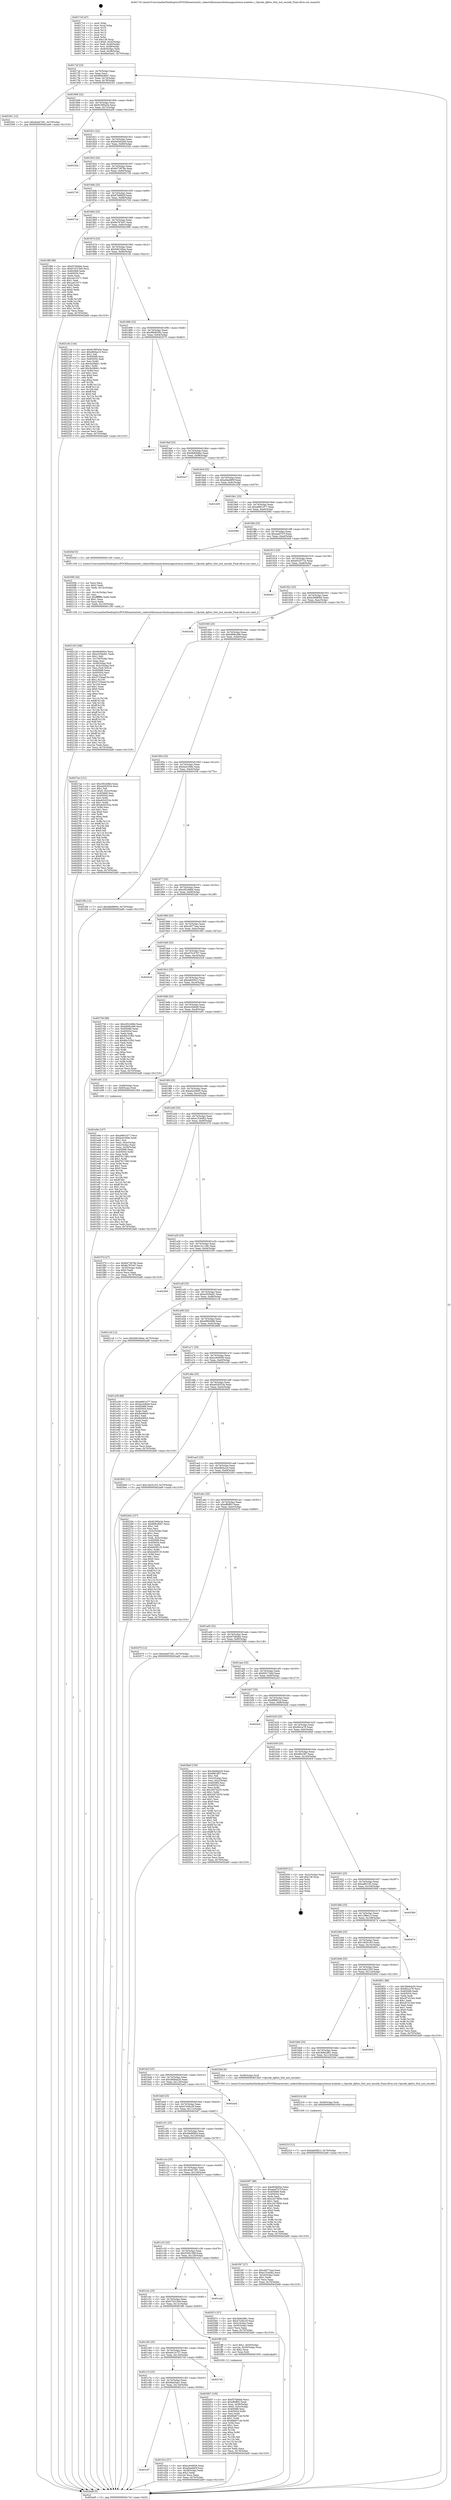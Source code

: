 digraph "0x4017c0" {
  label = "0x4017c0 (/mnt/c/Users/mathe/Desktop/tcc/POCII/binaries/extr_radare2librasmarchxtensagnuxtensa-modules.c_Opcode_dpfwo_Slot_inst_encode_Final-ollvm.out::main(0))"
  labelloc = "t"
  node[shape=record]

  Entry [label="",width=0.3,height=0.3,shape=circle,fillcolor=black,style=filled]
  "0x4017ef" [label="{
     0x4017ef [23]\l
     | [instrs]\l
     &nbsp;&nbsp;0x4017ef \<+3\>: mov -0x70(%rbp),%eax\l
     &nbsp;&nbsp;0x4017f2 \<+2\>: mov %eax,%ecx\l
     &nbsp;&nbsp;0x4017f4 \<+6\>: sub $0x809c80d7,%ecx\l
     &nbsp;&nbsp;0x4017fa \<+3\>: mov %eax,-0x74(%rbp)\l
     &nbsp;&nbsp;0x4017fd \<+3\>: mov %ecx,-0x78(%rbp)\l
     &nbsp;&nbsp;0x401800 \<+6\>: je 0000000000402301 \<main+0xb41\>\l
  }"]
  "0x402301" [label="{
     0x402301 [12]\l
     | [instrs]\l
     &nbsp;&nbsp;0x402301 \<+7\>: movl $0x4e4d7281,-0x70(%rbp)\l
     &nbsp;&nbsp;0x402308 \<+5\>: jmp 0000000000402ad9 \<main+0x1319\>\l
  }"]
  "0x401806" [label="{
     0x401806 [22]\l
     | [instrs]\l
     &nbsp;&nbsp;0x401806 \<+5\>: jmp 000000000040180b \<main+0x4b\>\l
     &nbsp;&nbsp;0x40180b \<+3\>: mov -0x74(%rbp),%eax\l
     &nbsp;&nbsp;0x40180e \<+5\>: sub $0x81995a3e,%eax\l
     &nbsp;&nbsp;0x401813 \<+3\>: mov %eax,-0x7c(%rbp)\l
     &nbsp;&nbsp;0x401816 \<+6\>: je 0000000000402a08 \<main+0x1248\>\l
  }"]
  Exit [label="",width=0.3,height=0.3,shape=circle,fillcolor=black,style=filled,peripheries=2]
  "0x402a08" [label="{
     0x402a08\l
  }", style=dashed]
  "0x40181c" [label="{
     0x40181c [22]\l
     | [instrs]\l
     &nbsp;&nbsp;0x40181c \<+5\>: jmp 0000000000401821 \<main+0x61\>\l
     &nbsp;&nbsp;0x401821 \<+3\>: mov -0x74(%rbp),%eax\l
     &nbsp;&nbsp;0x401824 \<+5\>: sub $0x845d43e9,%eax\l
     &nbsp;&nbsp;0x401829 \<+3\>: mov %eax,-0x80(%rbp)\l
     &nbsp;&nbsp;0x40182c \<+6\>: je 000000000040232b \<main+0xb6b\>\l
  }"]
  "0x40231f" [label="{
     0x40231f [12]\l
     | [instrs]\l
     &nbsp;&nbsp;0x40231f \<+7\>: movl $0xdab5fd12,-0x70(%rbp)\l
     &nbsp;&nbsp;0x402326 \<+5\>: jmp 0000000000402ad9 \<main+0x1319\>\l
  }"]
  "0x40232b" [label="{
     0x40232b\l
  }", style=dashed]
  "0x401832" [label="{
     0x401832 [25]\l
     | [instrs]\l
     &nbsp;&nbsp;0x401832 \<+5\>: jmp 0000000000401837 \<main+0x77\>\l
     &nbsp;&nbsp;0x401837 \<+3\>: mov -0x74(%rbp),%eax\l
     &nbsp;&nbsp;0x40183a \<+5\>: sub $0x8473878e,%eax\l
     &nbsp;&nbsp;0x40183f \<+6\>: mov %eax,-0x84(%rbp)\l
     &nbsp;&nbsp;0x401845 \<+6\>: je 0000000000402739 \<main+0xf79\>\l
  }"]
  "0x402316" [label="{
     0x402316 [9]\l
     | [instrs]\l
     &nbsp;&nbsp;0x402316 \<+4\>: mov -0x58(%rbp),%rdi\l
     &nbsp;&nbsp;0x40231a \<+5\>: call 0000000000401030 \<free@plt\>\l
     | [calls]\l
     &nbsp;&nbsp;0x401030 \{1\} (unknown)\l
  }"]
  "0x402739" [label="{
     0x402739\l
  }", style=dashed]
  "0x40184b" [label="{
     0x40184b [25]\l
     | [instrs]\l
     &nbsp;&nbsp;0x40184b \<+5\>: jmp 0000000000401850 \<main+0x90\>\l
     &nbsp;&nbsp;0x401850 \<+3\>: mov -0x74(%rbp),%eax\l
     &nbsp;&nbsp;0x401853 \<+5\>: sub $0x87b8892f,%eax\l
     &nbsp;&nbsp;0x401858 \<+6\>: mov %eax,-0x88(%rbp)\l
     &nbsp;&nbsp;0x40185e \<+6\>: je 000000000040272d \<main+0xf6d\>\l
  }"]
  "0x402120" [label="{
     0x402120 [168]\l
     | [instrs]\l
     &nbsp;&nbsp;0x402120 \<+5\>: mov $0x6fc8092e,%ecx\l
     &nbsp;&nbsp;0x402125 \<+5\>: mov $0xe355bdd1,%edx\l
     &nbsp;&nbsp;0x40212a \<+3\>: mov $0x1,%dil\l
     &nbsp;&nbsp;0x40212d \<+6\>: mov -0x150(%rbp),%esi\l
     &nbsp;&nbsp;0x402133 \<+3\>: imul %eax,%esi\l
     &nbsp;&nbsp;0x402136 \<+4\>: mov -0x58(%rbp),%r8\l
     &nbsp;&nbsp;0x40213a \<+4\>: movslq -0x5c(%rbp),%r9\l
     &nbsp;&nbsp;0x40213e \<+4\>: mov %esi,(%r8,%r9,4)\l
     &nbsp;&nbsp;0x402142 \<+7\>: mov 0x405068,%eax\l
     &nbsp;&nbsp;0x402149 \<+7\>: mov 0x405054,%esi\l
     &nbsp;&nbsp;0x402150 \<+3\>: mov %eax,%r10d\l
     &nbsp;&nbsp;0x402153 \<+7\>: sub $0x57334aef,%r10d\l
     &nbsp;&nbsp;0x40215a \<+4\>: sub $0x1,%r10d\l
     &nbsp;&nbsp;0x40215e \<+7\>: add $0x57334aef,%r10d\l
     &nbsp;&nbsp;0x402165 \<+4\>: imul %r10d,%eax\l
     &nbsp;&nbsp;0x402169 \<+3\>: and $0x1,%eax\l
     &nbsp;&nbsp;0x40216c \<+3\>: cmp $0x0,%eax\l
     &nbsp;&nbsp;0x40216f \<+4\>: sete %r11b\l
     &nbsp;&nbsp;0x402173 \<+3\>: cmp $0xa,%esi\l
     &nbsp;&nbsp;0x402176 \<+3\>: setl %bl\l
     &nbsp;&nbsp;0x402179 \<+3\>: mov %r11b,%r14b\l
     &nbsp;&nbsp;0x40217c \<+4\>: xor $0xff,%r14b\l
     &nbsp;&nbsp;0x402180 \<+3\>: mov %bl,%r15b\l
     &nbsp;&nbsp;0x402183 \<+4\>: xor $0xff,%r15b\l
     &nbsp;&nbsp;0x402187 \<+4\>: xor $0x1,%dil\l
     &nbsp;&nbsp;0x40218b \<+3\>: mov %r14b,%r12b\l
     &nbsp;&nbsp;0x40218e \<+4\>: and $0xff,%r12b\l
     &nbsp;&nbsp;0x402192 \<+3\>: and %dil,%r11b\l
     &nbsp;&nbsp;0x402195 \<+3\>: mov %r15b,%r13b\l
     &nbsp;&nbsp;0x402198 \<+4\>: and $0xff,%r13b\l
     &nbsp;&nbsp;0x40219c \<+3\>: and %dil,%bl\l
     &nbsp;&nbsp;0x40219f \<+3\>: or %r11b,%r12b\l
     &nbsp;&nbsp;0x4021a2 \<+3\>: or %bl,%r13b\l
     &nbsp;&nbsp;0x4021a5 \<+3\>: xor %r13b,%r12b\l
     &nbsp;&nbsp;0x4021a8 \<+3\>: or %r15b,%r14b\l
     &nbsp;&nbsp;0x4021ab \<+4\>: xor $0xff,%r14b\l
     &nbsp;&nbsp;0x4021af \<+4\>: or $0x1,%dil\l
     &nbsp;&nbsp;0x4021b3 \<+3\>: and %dil,%r14b\l
     &nbsp;&nbsp;0x4021b6 \<+3\>: or %r14b,%r12b\l
     &nbsp;&nbsp;0x4021b9 \<+4\>: test $0x1,%r12b\l
     &nbsp;&nbsp;0x4021bd \<+3\>: cmovne %edx,%ecx\l
     &nbsp;&nbsp;0x4021c0 \<+3\>: mov %ecx,-0x70(%rbp)\l
     &nbsp;&nbsp;0x4021c3 \<+5\>: jmp 0000000000402ad9 \<main+0x1319\>\l
  }"]
  "0x40272d" [label="{
     0x40272d\l
  }", style=dashed]
  "0x401864" [label="{
     0x401864 [25]\l
     | [instrs]\l
     &nbsp;&nbsp;0x401864 \<+5\>: jmp 0000000000401869 \<main+0xa9\>\l
     &nbsp;&nbsp;0x401869 \<+3\>: mov -0x74(%rbp),%eax\l
     &nbsp;&nbsp;0x40186c \<+5\>: sub $0x8a787e97,%eax\l
     &nbsp;&nbsp;0x401871 \<+6\>: mov %eax,-0x8c(%rbp)\l
     &nbsp;&nbsp;0x401877 \<+6\>: je 0000000000401f98 \<main+0x7d8\>\l
  }"]
  "0x4020f4" [label="{
     0x4020f4 [44]\l
     | [instrs]\l
     &nbsp;&nbsp;0x4020f4 \<+2\>: xor %ecx,%ecx\l
     &nbsp;&nbsp;0x4020f6 \<+5\>: mov $0x2,%edx\l
     &nbsp;&nbsp;0x4020fb \<+6\>: mov %edx,-0x14c(%rbp)\l
     &nbsp;&nbsp;0x402101 \<+1\>: cltd\l
     &nbsp;&nbsp;0x402102 \<+6\>: mov -0x14c(%rbp),%esi\l
     &nbsp;&nbsp;0x402108 \<+2\>: idiv %esi\l
     &nbsp;&nbsp;0x40210a \<+6\>: imul $0xfffffffe,%edx,%edx\l
     &nbsp;&nbsp;0x402110 \<+3\>: sub $0x1,%ecx\l
     &nbsp;&nbsp;0x402113 \<+2\>: sub %ecx,%edx\l
     &nbsp;&nbsp;0x402115 \<+6\>: mov %edx,-0x150(%rbp)\l
     &nbsp;&nbsp;0x40211b \<+5\>: call 0000000000401160 \<next_i\>\l
     | [calls]\l
     &nbsp;&nbsp;0x401160 \{1\} (/mnt/c/Users/mathe/Desktop/tcc/POCII/binaries/extr_radare2librasmarchxtensagnuxtensa-modules.c_Opcode_dpfwo_Slot_inst_encode_Final-ollvm.out::next_i)\l
  }"]
  "0x401f98" [label="{
     0x401f98 [88]\l
     | [instrs]\l
     &nbsp;&nbsp;0x401f98 \<+5\>: mov $0xf37b84bb,%eax\l
     &nbsp;&nbsp;0x401f9d \<+5\>: mov $0x674315e9,%ecx\l
     &nbsp;&nbsp;0x401fa2 \<+7\>: mov 0x405068,%edx\l
     &nbsp;&nbsp;0x401fa9 \<+7\>: mov 0x405054,%esi\l
     &nbsp;&nbsp;0x401fb0 \<+2\>: mov %edx,%edi\l
     &nbsp;&nbsp;0x401fb2 \<+6\>: add $0xca410371,%edi\l
     &nbsp;&nbsp;0x401fb8 \<+3\>: sub $0x1,%edi\l
     &nbsp;&nbsp;0x401fbb \<+6\>: sub $0xca410371,%edi\l
     &nbsp;&nbsp;0x401fc1 \<+3\>: imul %edi,%edx\l
     &nbsp;&nbsp;0x401fc4 \<+3\>: and $0x1,%edx\l
     &nbsp;&nbsp;0x401fc7 \<+3\>: cmp $0x0,%edx\l
     &nbsp;&nbsp;0x401fca \<+4\>: sete %r8b\l
     &nbsp;&nbsp;0x401fce \<+3\>: cmp $0xa,%esi\l
     &nbsp;&nbsp;0x401fd1 \<+4\>: setl %r9b\l
     &nbsp;&nbsp;0x401fd5 \<+3\>: mov %r8b,%r10b\l
     &nbsp;&nbsp;0x401fd8 \<+3\>: and %r9b,%r10b\l
     &nbsp;&nbsp;0x401fdb \<+3\>: xor %r9b,%r8b\l
     &nbsp;&nbsp;0x401fde \<+3\>: or %r8b,%r10b\l
     &nbsp;&nbsp;0x401fe1 \<+4\>: test $0x1,%r10b\l
     &nbsp;&nbsp;0x401fe5 \<+3\>: cmovne %ecx,%eax\l
     &nbsp;&nbsp;0x401fe8 \<+3\>: mov %eax,-0x70(%rbp)\l
     &nbsp;&nbsp;0x401feb \<+5\>: jmp 0000000000402ad9 \<main+0x1319\>\l
  }"]
  "0x40187d" [label="{
     0x40187d [25]\l
     | [instrs]\l
     &nbsp;&nbsp;0x40187d \<+5\>: jmp 0000000000401882 \<main+0xc2\>\l
     &nbsp;&nbsp;0x401882 \<+3\>: mov -0x74(%rbp),%eax\l
     &nbsp;&nbsp;0x401885 \<+5\>: sub $0x946160ea,%eax\l
     &nbsp;&nbsp;0x40188a \<+6\>: mov %eax,-0x90(%rbp)\l
     &nbsp;&nbsp;0x401890 \<+6\>: je 00000000004021d4 \<main+0xa14\>\l
  }"]
  "0x402007" [label="{
     0x402007 [105]\l
     | [instrs]\l
     &nbsp;&nbsp;0x402007 \<+5\>: mov $0xf37b84bb,%ecx\l
     &nbsp;&nbsp;0x40200c \<+5\>: mov $0xeffcff02,%edx\l
     &nbsp;&nbsp;0x402011 \<+4\>: mov %rax,-0x58(%rbp)\l
     &nbsp;&nbsp;0x402015 \<+7\>: movl $0x0,-0x5c(%rbp)\l
     &nbsp;&nbsp;0x40201c \<+7\>: mov 0x405068,%esi\l
     &nbsp;&nbsp;0x402023 \<+8\>: mov 0x405054,%r8d\l
     &nbsp;&nbsp;0x40202b \<+3\>: mov %esi,%r9d\l
     &nbsp;&nbsp;0x40202e \<+7\>: add $0x68e8714d,%r9d\l
     &nbsp;&nbsp;0x402035 \<+4\>: sub $0x1,%r9d\l
     &nbsp;&nbsp;0x402039 \<+7\>: sub $0x68e8714d,%r9d\l
     &nbsp;&nbsp;0x402040 \<+4\>: imul %r9d,%esi\l
     &nbsp;&nbsp;0x402044 \<+3\>: and $0x1,%esi\l
     &nbsp;&nbsp;0x402047 \<+3\>: cmp $0x0,%esi\l
     &nbsp;&nbsp;0x40204a \<+4\>: sete %r10b\l
     &nbsp;&nbsp;0x40204e \<+4\>: cmp $0xa,%r8d\l
     &nbsp;&nbsp;0x402052 \<+4\>: setl %r11b\l
     &nbsp;&nbsp;0x402056 \<+3\>: mov %r10b,%bl\l
     &nbsp;&nbsp;0x402059 \<+3\>: and %r11b,%bl\l
     &nbsp;&nbsp;0x40205c \<+3\>: xor %r11b,%r10b\l
     &nbsp;&nbsp;0x40205f \<+3\>: or %r10b,%bl\l
     &nbsp;&nbsp;0x402062 \<+3\>: test $0x1,%bl\l
     &nbsp;&nbsp;0x402065 \<+3\>: cmovne %edx,%ecx\l
     &nbsp;&nbsp;0x402068 \<+3\>: mov %ecx,-0x70(%rbp)\l
     &nbsp;&nbsp;0x40206b \<+5\>: jmp 0000000000402ad9 \<main+0x1319\>\l
  }"]
  "0x4021d4" [label="{
     0x4021d4 [144]\l
     | [instrs]\l
     &nbsp;&nbsp;0x4021d4 \<+5\>: mov $0x81995a3e,%eax\l
     &nbsp;&nbsp;0x4021d9 \<+5\>: mov $0xefb0ea16,%ecx\l
     &nbsp;&nbsp;0x4021de \<+2\>: mov $0x1,%dl\l
     &nbsp;&nbsp;0x4021e0 \<+7\>: mov 0x405068,%esi\l
     &nbsp;&nbsp;0x4021e7 \<+7\>: mov 0x405054,%edi\l
     &nbsp;&nbsp;0x4021ee \<+3\>: mov %esi,%r8d\l
     &nbsp;&nbsp;0x4021f1 \<+7\>: sub $0x5e29bfc1,%r8d\l
     &nbsp;&nbsp;0x4021f8 \<+4\>: sub $0x1,%r8d\l
     &nbsp;&nbsp;0x4021fc \<+7\>: add $0x5e29bfc1,%r8d\l
     &nbsp;&nbsp;0x402203 \<+4\>: imul %r8d,%esi\l
     &nbsp;&nbsp;0x402207 \<+3\>: and $0x1,%esi\l
     &nbsp;&nbsp;0x40220a \<+3\>: cmp $0x0,%esi\l
     &nbsp;&nbsp;0x40220d \<+4\>: sete %r9b\l
     &nbsp;&nbsp;0x402211 \<+3\>: cmp $0xa,%edi\l
     &nbsp;&nbsp;0x402214 \<+4\>: setl %r10b\l
     &nbsp;&nbsp;0x402218 \<+3\>: mov %r9b,%r11b\l
     &nbsp;&nbsp;0x40221b \<+4\>: xor $0xff,%r11b\l
     &nbsp;&nbsp;0x40221f \<+3\>: mov %r10b,%bl\l
     &nbsp;&nbsp;0x402222 \<+3\>: xor $0xff,%bl\l
     &nbsp;&nbsp;0x402225 \<+3\>: xor $0x0,%dl\l
     &nbsp;&nbsp;0x402228 \<+3\>: mov %r11b,%r14b\l
     &nbsp;&nbsp;0x40222b \<+4\>: and $0x0,%r14b\l
     &nbsp;&nbsp;0x40222f \<+3\>: and %dl,%r9b\l
     &nbsp;&nbsp;0x402232 \<+3\>: mov %bl,%r15b\l
     &nbsp;&nbsp;0x402235 \<+4\>: and $0x0,%r15b\l
     &nbsp;&nbsp;0x402239 \<+3\>: and %dl,%r10b\l
     &nbsp;&nbsp;0x40223c \<+3\>: or %r9b,%r14b\l
     &nbsp;&nbsp;0x40223f \<+3\>: or %r10b,%r15b\l
     &nbsp;&nbsp;0x402242 \<+3\>: xor %r15b,%r14b\l
     &nbsp;&nbsp;0x402245 \<+3\>: or %bl,%r11b\l
     &nbsp;&nbsp;0x402248 \<+4\>: xor $0xff,%r11b\l
     &nbsp;&nbsp;0x40224c \<+3\>: or $0x0,%dl\l
     &nbsp;&nbsp;0x40224f \<+3\>: and %dl,%r11b\l
     &nbsp;&nbsp;0x402252 \<+3\>: or %r11b,%r14b\l
     &nbsp;&nbsp;0x402255 \<+4\>: test $0x1,%r14b\l
     &nbsp;&nbsp;0x402259 \<+3\>: cmovne %ecx,%eax\l
     &nbsp;&nbsp;0x40225c \<+3\>: mov %eax,-0x70(%rbp)\l
     &nbsp;&nbsp;0x40225f \<+5\>: jmp 0000000000402ad9 \<main+0x1319\>\l
  }"]
  "0x401896" [label="{
     0x401896 [25]\l
     | [instrs]\l
     &nbsp;&nbsp;0x401896 \<+5\>: jmp 000000000040189b \<main+0xdb\>\l
     &nbsp;&nbsp;0x40189b \<+3\>: mov -0x74(%rbp),%eax\l
     &nbsp;&nbsp;0x40189e \<+5\>: sub $0x96b8558c,%eax\l
     &nbsp;&nbsp;0x4018a3 \<+6\>: mov %eax,-0x94(%rbp)\l
     &nbsp;&nbsp;0x4018a9 \<+6\>: je 0000000000402575 \<main+0xdb5\>\l
  }"]
  "0x401e9e" [label="{
     0x401e9e [157]\l
     | [instrs]\l
     &nbsp;&nbsp;0x401e9e \<+5\>: mov $0xa6601d77,%ecx\l
     &nbsp;&nbsp;0x401ea3 \<+5\>: mov $0xbe41f49e,%edx\l
     &nbsp;&nbsp;0x401ea8 \<+3\>: mov $0x1,%sil\l
     &nbsp;&nbsp;0x401eab \<+3\>: mov %eax,-0x4c(%rbp)\l
     &nbsp;&nbsp;0x401eae \<+3\>: mov -0x4c(%rbp),%eax\l
     &nbsp;&nbsp;0x401eb1 \<+3\>: mov %eax,-0x34(%rbp)\l
     &nbsp;&nbsp;0x401eb4 \<+7\>: mov 0x405068,%eax\l
     &nbsp;&nbsp;0x401ebb \<+8\>: mov 0x405054,%r8d\l
     &nbsp;&nbsp;0x401ec3 \<+3\>: mov %eax,%r9d\l
     &nbsp;&nbsp;0x401ec6 \<+7\>: add $0xf7617d63,%r9d\l
     &nbsp;&nbsp;0x401ecd \<+4\>: sub $0x1,%r9d\l
     &nbsp;&nbsp;0x401ed1 \<+7\>: sub $0xf7617d63,%r9d\l
     &nbsp;&nbsp;0x401ed8 \<+4\>: imul %r9d,%eax\l
     &nbsp;&nbsp;0x401edc \<+3\>: and $0x1,%eax\l
     &nbsp;&nbsp;0x401edf \<+3\>: cmp $0x0,%eax\l
     &nbsp;&nbsp;0x401ee2 \<+4\>: sete %r10b\l
     &nbsp;&nbsp;0x401ee6 \<+4\>: cmp $0xa,%r8d\l
     &nbsp;&nbsp;0x401eea \<+4\>: setl %r11b\l
     &nbsp;&nbsp;0x401eee \<+3\>: mov %r10b,%bl\l
     &nbsp;&nbsp;0x401ef1 \<+3\>: xor $0xff,%bl\l
     &nbsp;&nbsp;0x401ef4 \<+3\>: mov %r11b,%r14b\l
     &nbsp;&nbsp;0x401ef7 \<+4\>: xor $0xff,%r14b\l
     &nbsp;&nbsp;0x401efb \<+4\>: xor $0x1,%sil\l
     &nbsp;&nbsp;0x401eff \<+3\>: mov %bl,%r15b\l
     &nbsp;&nbsp;0x401f02 \<+4\>: and $0xff,%r15b\l
     &nbsp;&nbsp;0x401f06 \<+3\>: and %sil,%r10b\l
     &nbsp;&nbsp;0x401f09 \<+3\>: mov %r14b,%r12b\l
     &nbsp;&nbsp;0x401f0c \<+4\>: and $0xff,%r12b\l
     &nbsp;&nbsp;0x401f10 \<+3\>: and %sil,%r11b\l
     &nbsp;&nbsp;0x401f13 \<+3\>: or %r10b,%r15b\l
     &nbsp;&nbsp;0x401f16 \<+3\>: or %r11b,%r12b\l
     &nbsp;&nbsp;0x401f19 \<+3\>: xor %r12b,%r15b\l
     &nbsp;&nbsp;0x401f1c \<+3\>: or %r14b,%bl\l
     &nbsp;&nbsp;0x401f1f \<+3\>: xor $0xff,%bl\l
     &nbsp;&nbsp;0x401f22 \<+4\>: or $0x1,%sil\l
     &nbsp;&nbsp;0x401f26 \<+3\>: and %sil,%bl\l
     &nbsp;&nbsp;0x401f29 \<+3\>: or %bl,%r15b\l
     &nbsp;&nbsp;0x401f2c \<+4\>: test $0x1,%r15b\l
     &nbsp;&nbsp;0x401f30 \<+3\>: cmovne %edx,%ecx\l
     &nbsp;&nbsp;0x401f33 \<+3\>: mov %ecx,-0x70(%rbp)\l
     &nbsp;&nbsp;0x401f36 \<+5\>: jmp 0000000000402ad9 \<main+0x1319\>\l
  }"]
  "0x402575" [label="{
     0x402575\l
  }", style=dashed]
  "0x4018af" [label="{
     0x4018af [25]\l
     | [instrs]\l
     &nbsp;&nbsp;0x4018af \<+5\>: jmp 00000000004018b4 \<main+0xf4\>\l
     &nbsp;&nbsp;0x4018b4 \<+3\>: mov -0x74(%rbp),%eax\l
     &nbsp;&nbsp;0x4018b7 \<+5\>: sub $0x9b80bbbc,%eax\l
     &nbsp;&nbsp;0x4018bc \<+6\>: mov %eax,-0x98(%rbp)\l
     &nbsp;&nbsp;0x4018c2 \<+6\>: je 0000000000402a27 \<main+0x1267\>\l
  }"]
  "0x4017c0" [label="{
     0x4017c0 [47]\l
     | [instrs]\l
     &nbsp;&nbsp;0x4017c0 \<+1\>: push %rbp\l
     &nbsp;&nbsp;0x4017c1 \<+3\>: mov %rsp,%rbp\l
     &nbsp;&nbsp;0x4017c4 \<+2\>: push %r15\l
     &nbsp;&nbsp;0x4017c6 \<+2\>: push %r14\l
     &nbsp;&nbsp;0x4017c8 \<+2\>: push %r13\l
     &nbsp;&nbsp;0x4017ca \<+2\>: push %r12\l
     &nbsp;&nbsp;0x4017cc \<+1\>: push %rbx\l
     &nbsp;&nbsp;0x4017cd \<+7\>: sub $0x138,%rsp\l
     &nbsp;&nbsp;0x4017d4 \<+7\>: movl $0x0,-0x3c(%rbp)\l
     &nbsp;&nbsp;0x4017db \<+3\>: mov %edi,-0x40(%rbp)\l
     &nbsp;&nbsp;0x4017de \<+4\>: mov %rsi,-0x48(%rbp)\l
     &nbsp;&nbsp;0x4017e2 \<+3\>: mov -0x40(%rbp),%edi\l
     &nbsp;&nbsp;0x4017e5 \<+3\>: mov %edi,-0x38(%rbp)\l
     &nbsp;&nbsp;0x4017e8 \<+7\>: movl $0x6fad3ad1,-0x70(%rbp)\l
  }"]
  "0x402a27" [label="{
     0x402a27\l
  }", style=dashed]
  "0x4018c8" [label="{
     0x4018c8 [25]\l
     | [instrs]\l
     &nbsp;&nbsp;0x4018c8 \<+5\>: jmp 00000000004018cd \<main+0x10d\>\l
     &nbsp;&nbsp;0x4018cd \<+3\>: mov -0x74(%rbp),%eax\l
     &nbsp;&nbsp;0x4018d0 \<+5\>: sub $0xa0ee685f,%eax\l
     &nbsp;&nbsp;0x4018d5 \<+6\>: mov %eax,-0x9c(%rbp)\l
     &nbsp;&nbsp;0x4018db \<+6\>: je 0000000000401d39 \<main+0x579\>\l
  }"]
  "0x402ad9" [label="{
     0x402ad9 [5]\l
     | [instrs]\l
     &nbsp;&nbsp;0x402ad9 \<+5\>: jmp 00000000004017ef \<main+0x2f\>\l
  }"]
  "0x401d39" [label="{
     0x401d39\l
  }", style=dashed]
  "0x4018e1" [label="{
     0x4018e1 [25]\l
     | [instrs]\l
     &nbsp;&nbsp;0x4018e1 \<+5\>: jmp 00000000004018e6 \<main+0x126\>\l
     &nbsp;&nbsp;0x4018e6 \<+3\>: mov -0x74(%rbp),%eax\l
     &nbsp;&nbsp;0x4018e9 \<+5\>: sub $0xa6601d77,%eax\l
     &nbsp;&nbsp;0x4018ee \<+6\>: mov %eax,-0xa0(%rbp)\l
     &nbsp;&nbsp;0x4018f4 \<+6\>: je 000000000040296c \<main+0x11ac\>\l
  }"]
  "0x401c97" [label="{
     0x401c97\l
  }", style=dashed]
  "0x40296c" [label="{
     0x40296c\l
  }", style=dashed]
  "0x4018fa" [label="{
     0x4018fa [25]\l
     | [instrs]\l
     &nbsp;&nbsp;0x4018fa \<+5\>: jmp 00000000004018ff \<main+0x13f\>\l
     &nbsp;&nbsp;0x4018ff \<+3\>: mov -0x74(%rbp),%eax\l
     &nbsp;&nbsp;0x401902 \<+5\>: sub $0xaeef7b7f,%eax\l
     &nbsp;&nbsp;0x401907 \<+6\>: mov %eax,-0xa4(%rbp)\l
     &nbsp;&nbsp;0x40190d \<+6\>: je 00000000004020ef \<main+0x92f\>\l
  }"]
  "0x401d1e" [label="{
     0x401d1e [27]\l
     | [instrs]\l
     &nbsp;&nbsp;0x401d1e \<+5\>: mov $0xec9c6936,%eax\l
     &nbsp;&nbsp;0x401d23 \<+5\>: mov $0xa0ee685f,%ecx\l
     &nbsp;&nbsp;0x401d28 \<+3\>: mov -0x38(%rbp),%edx\l
     &nbsp;&nbsp;0x401d2b \<+3\>: cmp $0x2,%edx\l
     &nbsp;&nbsp;0x401d2e \<+3\>: cmovne %ecx,%eax\l
     &nbsp;&nbsp;0x401d31 \<+3\>: mov %eax,-0x70(%rbp)\l
     &nbsp;&nbsp;0x401d34 \<+5\>: jmp 0000000000402ad9 \<main+0x1319\>\l
  }"]
  "0x4020ef" [label="{
     0x4020ef [5]\l
     | [instrs]\l
     &nbsp;&nbsp;0x4020ef \<+5\>: call 0000000000401160 \<next_i\>\l
     | [calls]\l
     &nbsp;&nbsp;0x401160 \{1\} (/mnt/c/Users/mathe/Desktop/tcc/POCII/binaries/extr_radare2librasmarchxtensagnuxtensa-modules.c_Opcode_dpfwo_Slot_inst_encode_Final-ollvm.out::next_i)\l
  }"]
  "0x401913" [label="{
     0x401913 [25]\l
     | [instrs]\l
     &nbsp;&nbsp;0x401913 \<+5\>: jmp 0000000000401918 \<main+0x158\>\l
     &nbsp;&nbsp;0x401918 \<+3\>: mov -0x74(%rbp),%eax\l
     &nbsp;&nbsp;0x40191b \<+5\>: sub $0xb0325710,%eax\l
     &nbsp;&nbsp;0x401920 \<+6\>: mov %eax,-0xa8(%rbp)\l
     &nbsp;&nbsp;0x401926 \<+6\>: je 00000000004026c7 \<main+0xf07\>\l
  }"]
  "0x401c7e" [label="{
     0x401c7e [25]\l
     | [instrs]\l
     &nbsp;&nbsp;0x401c7e \<+5\>: jmp 0000000000401c83 \<main+0x4c3\>\l
     &nbsp;&nbsp;0x401c83 \<+3\>: mov -0x74(%rbp),%eax\l
     &nbsp;&nbsp;0x401c86 \<+5\>: sub $0x6fad3ad1,%eax\l
     &nbsp;&nbsp;0x401c8b \<+6\>: mov %eax,-0x134(%rbp)\l
     &nbsp;&nbsp;0x401c91 \<+6\>: je 0000000000401d1e \<main+0x55e\>\l
  }"]
  "0x4026c7" [label="{
     0x4026c7\l
  }", style=dashed]
  "0x40192c" [label="{
     0x40192c [25]\l
     | [instrs]\l
     &nbsp;&nbsp;0x40192c \<+5\>: jmp 0000000000401931 \<main+0x171\>\l
     &nbsp;&nbsp;0x401931 \<+3\>: mov -0x74(%rbp),%eax\l
     &nbsp;&nbsp;0x401934 \<+5\>: sub $0xb29880b0,%eax\l
     &nbsp;&nbsp;0x401939 \<+6\>: mov %eax,-0xac(%rbp)\l
     &nbsp;&nbsp;0x40193f \<+6\>: je 000000000040243b \<main+0xc7b\>\l
  }"]
  "0x402745" [label="{
     0x402745\l
  }", style=dashed]
  "0x40243b" [label="{
     0x40243b\l
  }", style=dashed]
  "0x401945" [label="{
     0x401945 [25]\l
     | [instrs]\l
     &nbsp;&nbsp;0x401945 \<+5\>: jmp 000000000040194a \<main+0x18a\>\l
     &nbsp;&nbsp;0x40194a \<+3\>: mov -0x74(%rbp),%eax\l
     &nbsp;&nbsp;0x40194d \<+5\>: sub $0xb899c496,%eax\l
     &nbsp;&nbsp;0x401952 \<+6\>: mov %eax,-0xb0(%rbp)\l
     &nbsp;&nbsp;0x401958 \<+6\>: je 00000000004027ae \<main+0xfee\>\l
  }"]
  "0x401c65" [label="{
     0x401c65 [25]\l
     | [instrs]\l
     &nbsp;&nbsp;0x401c65 \<+5\>: jmp 0000000000401c6a \<main+0x4aa\>\l
     &nbsp;&nbsp;0x401c6a \<+3\>: mov -0x74(%rbp),%eax\l
     &nbsp;&nbsp;0x401c6d \<+5\>: sub $0x6dc1b737,%eax\l
     &nbsp;&nbsp;0x401c72 \<+6\>: mov %eax,-0x130(%rbp)\l
     &nbsp;&nbsp;0x401c78 \<+6\>: je 0000000000402745 \<main+0xf85\>\l
  }"]
  "0x4027ae" [label="{
     0x4027ae [151]\l
     | [instrs]\l
     &nbsp;&nbsp;0x4027ae \<+5\>: mov $0xc95249b6,%eax\l
     &nbsp;&nbsp;0x4027b3 \<+5\>: mov $0xed29353d,%ecx\l
     &nbsp;&nbsp;0x4027b8 \<+2\>: mov $0x1,%dl\l
     &nbsp;&nbsp;0x4027ba \<+7\>: movl $0x0,-0x3c(%rbp)\l
     &nbsp;&nbsp;0x4027c1 \<+7\>: mov 0x405068,%esi\l
     &nbsp;&nbsp;0x4027c8 \<+7\>: mov 0x405054,%edi\l
     &nbsp;&nbsp;0x4027cf \<+3\>: mov %esi,%r8d\l
     &nbsp;&nbsp;0x4027d2 \<+7\>: sub $0xeb54333a,%r8d\l
     &nbsp;&nbsp;0x4027d9 \<+4\>: sub $0x1,%r8d\l
     &nbsp;&nbsp;0x4027dd \<+7\>: add $0xeb54333a,%r8d\l
     &nbsp;&nbsp;0x4027e4 \<+4\>: imul %r8d,%esi\l
     &nbsp;&nbsp;0x4027e8 \<+3\>: and $0x1,%esi\l
     &nbsp;&nbsp;0x4027eb \<+3\>: cmp $0x0,%esi\l
     &nbsp;&nbsp;0x4027ee \<+4\>: sete %r9b\l
     &nbsp;&nbsp;0x4027f2 \<+3\>: cmp $0xa,%edi\l
     &nbsp;&nbsp;0x4027f5 \<+4\>: setl %r10b\l
     &nbsp;&nbsp;0x4027f9 \<+3\>: mov %r9b,%r11b\l
     &nbsp;&nbsp;0x4027fc \<+4\>: xor $0xff,%r11b\l
     &nbsp;&nbsp;0x402800 \<+3\>: mov %r10b,%bl\l
     &nbsp;&nbsp;0x402803 \<+3\>: xor $0xff,%bl\l
     &nbsp;&nbsp;0x402806 \<+3\>: xor $0x0,%dl\l
     &nbsp;&nbsp;0x402809 \<+3\>: mov %r11b,%r14b\l
     &nbsp;&nbsp;0x40280c \<+4\>: and $0x0,%r14b\l
     &nbsp;&nbsp;0x402810 \<+3\>: and %dl,%r9b\l
     &nbsp;&nbsp;0x402813 \<+3\>: mov %bl,%r15b\l
     &nbsp;&nbsp;0x402816 \<+4\>: and $0x0,%r15b\l
     &nbsp;&nbsp;0x40281a \<+3\>: and %dl,%r10b\l
     &nbsp;&nbsp;0x40281d \<+3\>: or %r9b,%r14b\l
     &nbsp;&nbsp;0x402820 \<+3\>: or %r10b,%r15b\l
     &nbsp;&nbsp;0x402823 \<+3\>: xor %r15b,%r14b\l
     &nbsp;&nbsp;0x402826 \<+3\>: or %bl,%r11b\l
     &nbsp;&nbsp;0x402829 \<+4\>: xor $0xff,%r11b\l
     &nbsp;&nbsp;0x40282d \<+3\>: or $0x0,%dl\l
     &nbsp;&nbsp;0x402830 \<+3\>: and %dl,%r11b\l
     &nbsp;&nbsp;0x402833 \<+3\>: or %r11b,%r14b\l
     &nbsp;&nbsp;0x402836 \<+4\>: test $0x1,%r14b\l
     &nbsp;&nbsp;0x40283a \<+3\>: cmovne %ecx,%eax\l
     &nbsp;&nbsp;0x40283d \<+3\>: mov %eax,-0x70(%rbp)\l
     &nbsp;&nbsp;0x402840 \<+5\>: jmp 0000000000402ad9 \<main+0x1319\>\l
  }"]
  "0x40195e" [label="{
     0x40195e [25]\l
     | [instrs]\l
     &nbsp;&nbsp;0x40195e \<+5\>: jmp 0000000000401963 \<main+0x1a3\>\l
     &nbsp;&nbsp;0x401963 \<+3\>: mov -0x74(%rbp),%eax\l
     &nbsp;&nbsp;0x401966 \<+5\>: sub $0xbe41f49e,%eax\l
     &nbsp;&nbsp;0x40196b \<+6\>: mov %eax,-0xb4(%rbp)\l
     &nbsp;&nbsp;0x401971 \<+6\>: je 0000000000401f3b \<main+0x77b\>\l
  }"]
  "0x401ff0" [label="{
     0x401ff0 [23]\l
     | [instrs]\l
     &nbsp;&nbsp;0x401ff0 \<+7\>: movl $0x1,-0x50(%rbp)\l
     &nbsp;&nbsp;0x401ff7 \<+4\>: movslq -0x50(%rbp),%rax\l
     &nbsp;&nbsp;0x401ffb \<+4\>: shl $0x2,%rax\l
     &nbsp;&nbsp;0x401fff \<+3\>: mov %rax,%rdi\l
     &nbsp;&nbsp;0x402002 \<+5\>: call 0000000000401050 \<malloc@plt\>\l
     | [calls]\l
     &nbsp;&nbsp;0x401050 \{1\} (unknown)\l
  }"]
  "0x401f3b" [label="{
     0x401f3b [12]\l
     | [instrs]\l
     &nbsp;&nbsp;0x401f3b \<+7\>: movl $0x48e89604,-0x70(%rbp)\l
     &nbsp;&nbsp;0x401f42 \<+5\>: jmp 0000000000402ad9 \<main+0x1319\>\l
  }"]
  "0x401977" [label="{
     0x401977 [25]\l
     | [instrs]\l
     &nbsp;&nbsp;0x401977 \<+5\>: jmp 000000000040197c \<main+0x1bc\>\l
     &nbsp;&nbsp;0x40197c \<+3\>: mov -0x74(%rbp),%eax\l
     &nbsp;&nbsp;0x40197f \<+5\>: sub $0xc95249b6,%eax\l
     &nbsp;&nbsp;0x401984 \<+6\>: mov %eax,-0xb8(%rbp)\l
     &nbsp;&nbsp;0x40198a \<+6\>: je 0000000000402abf \<main+0x12ff\>\l
  }"]
  "0x401c4c" [label="{
     0x401c4c [25]\l
     | [instrs]\l
     &nbsp;&nbsp;0x401c4c \<+5\>: jmp 0000000000401c51 \<main+0x491\>\l
     &nbsp;&nbsp;0x401c51 \<+3\>: mov -0x74(%rbp),%eax\l
     &nbsp;&nbsp;0x401c54 \<+5\>: sub $0x674315e9,%eax\l
     &nbsp;&nbsp;0x401c59 \<+6\>: mov %eax,-0x12c(%rbp)\l
     &nbsp;&nbsp;0x401c5f \<+6\>: je 0000000000401ff0 \<main+0x830\>\l
  }"]
  "0x402abf" [label="{
     0x402abf\l
  }", style=dashed]
  "0x401990" [label="{
     0x401990 [25]\l
     | [instrs]\l
     &nbsp;&nbsp;0x401990 \<+5\>: jmp 0000000000401995 \<main+0x1d5\>\l
     &nbsp;&nbsp;0x401995 \<+3\>: mov -0x74(%rbp),%eax\l
     &nbsp;&nbsp;0x401998 \<+5\>: sub $0xcb077aea,%eax\l
     &nbsp;&nbsp;0x40199d \<+6\>: mov %eax,-0xbc(%rbp)\l
     &nbsp;&nbsp;0x4019a3 \<+6\>: je 0000000000401f62 \<main+0x7a2\>\l
  }"]
  "0x401e2d" [label="{
     0x401e2d\l
  }", style=dashed]
  "0x401f62" [label="{
     0x401f62\l
  }", style=dashed]
  "0x4019a9" [label="{
     0x4019a9 [25]\l
     | [instrs]\l
     &nbsp;&nbsp;0x4019a9 \<+5\>: jmp 00000000004019ae \<main+0x1ee\>\l
     &nbsp;&nbsp;0x4019ae \<+3\>: mov -0x74(%rbp),%eax\l
     &nbsp;&nbsp;0x4019b1 \<+5\>: sub $0xd7516707,%eax\l
     &nbsp;&nbsp;0x4019b6 \<+6\>: mov %eax,-0xc0(%rbp)\l
     &nbsp;&nbsp;0x4019bc \<+6\>: je 00000000004025cd \<main+0xe0d\>\l
  }"]
  "0x401c33" [label="{
     0x401c33 [25]\l
     | [instrs]\l
     &nbsp;&nbsp;0x401c33 \<+5\>: jmp 0000000000401c38 \<main+0x478\>\l
     &nbsp;&nbsp;0x401c38 \<+3\>: mov -0x74(%rbp),%eax\l
     &nbsp;&nbsp;0x401c3b \<+5\>: sub $0x55561389,%eax\l
     &nbsp;&nbsp;0x401c40 \<+6\>: mov %eax,-0x128(%rbp)\l
     &nbsp;&nbsp;0x401c46 \<+6\>: je 0000000000401e2d \<main+0x66d\>\l
  }"]
  "0x4025cd" [label="{
     0x4025cd\l
  }", style=dashed]
  "0x4019c2" [label="{
     0x4019c2 [25]\l
     | [instrs]\l
     &nbsp;&nbsp;0x4019c2 \<+5\>: jmp 00000000004019c7 \<main+0x207\>\l
     &nbsp;&nbsp;0x4019c7 \<+3\>: mov -0x74(%rbp),%eax\l
     &nbsp;&nbsp;0x4019ca \<+5\>: sub $0xdab5fd12,%eax\l
     &nbsp;&nbsp;0x4019cf \<+6\>: mov %eax,-0xc4(%rbp)\l
     &nbsp;&nbsp;0x4019d5 \<+6\>: je 0000000000402756 \<main+0xf96\>\l
  }"]
  "0x40207c" [label="{
     0x40207c [27]\l
     | [instrs]\l
     &nbsp;&nbsp;0x40207c \<+5\>: mov $0x3b8e2861,%eax\l
     &nbsp;&nbsp;0x402081 \<+5\>: mov $0x47a36c29,%ecx\l
     &nbsp;&nbsp;0x402086 \<+3\>: mov -0x5c(%rbp),%edx\l
     &nbsp;&nbsp;0x402089 \<+3\>: cmp -0x50(%rbp),%edx\l
     &nbsp;&nbsp;0x40208c \<+3\>: cmovl %ecx,%eax\l
     &nbsp;&nbsp;0x40208f \<+3\>: mov %eax,-0x70(%rbp)\l
     &nbsp;&nbsp;0x402092 \<+5\>: jmp 0000000000402ad9 \<main+0x1319\>\l
  }"]
  "0x402756" [label="{
     0x402756 [88]\l
     | [instrs]\l
     &nbsp;&nbsp;0x402756 \<+5\>: mov $0xc95249b6,%eax\l
     &nbsp;&nbsp;0x40275b \<+5\>: mov $0xb899c496,%ecx\l
     &nbsp;&nbsp;0x402760 \<+7\>: mov 0x405068,%edx\l
     &nbsp;&nbsp;0x402767 \<+7\>: mov 0x405054,%esi\l
     &nbsp;&nbsp;0x40276e \<+2\>: mov %edx,%edi\l
     &nbsp;&nbsp;0x402770 \<+6\>: add $0x8dc31f92,%edi\l
     &nbsp;&nbsp;0x402776 \<+3\>: sub $0x1,%edi\l
     &nbsp;&nbsp;0x402779 \<+6\>: sub $0x8dc31f92,%edi\l
     &nbsp;&nbsp;0x40277f \<+3\>: imul %edi,%edx\l
     &nbsp;&nbsp;0x402782 \<+3\>: and $0x1,%edx\l
     &nbsp;&nbsp;0x402785 \<+3\>: cmp $0x0,%edx\l
     &nbsp;&nbsp;0x402788 \<+4\>: sete %r8b\l
     &nbsp;&nbsp;0x40278c \<+3\>: cmp $0xa,%esi\l
     &nbsp;&nbsp;0x40278f \<+4\>: setl %r9b\l
     &nbsp;&nbsp;0x402793 \<+3\>: mov %r8b,%r10b\l
     &nbsp;&nbsp;0x402796 \<+3\>: and %r9b,%r10b\l
     &nbsp;&nbsp;0x402799 \<+3\>: xor %r9b,%r8b\l
     &nbsp;&nbsp;0x40279c \<+3\>: or %r8b,%r10b\l
     &nbsp;&nbsp;0x40279f \<+4\>: test $0x1,%r10b\l
     &nbsp;&nbsp;0x4027a3 \<+3\>: cmovne %ecx,%eax\l
     &nbsp;&nbsp;0x4027a6 \<+3\>: mov %eax,-0x70(%rbp)\l
     &nbsp;&nbsp;0x4027a9 \<+5\>: jmp 0000000000402ad9 \<main+0x1319\>\l
  }"]
  "0x4019db" [label="{
     0x4019db [25]\l
     | [instrs]\l
     &nbsp;&nbsp;0x4019db \<+5\>: jmp 00000000004019e0 \<main+0x220\>\l
     &nbsp;&nbsp;0x4019e0 \<+3\>: mov -0x74(%rbp),%eax\l
     &nbsp;&nbsp;0x4019e3 \<+5\>: sub $0xdcc0db49,%eax\l
     &nbsp;&nbsp;0x4019e8 \<+6\>: mov %eax,-0xc8(%rbp)\l
     &nbsp;&nbsp;0x4019ee \<+6\>: je 0000000000401e91 \<main+0x6d1\>\l
  }"]
  "0x401c1a" [label="{
     0x401c1a [25]\l
     | [instrs]\l
     &nbsp;&nbsp;0x401c1a \<+5\>: jmp 0000000000401c1f \<main+0x45f\>\l
     &nbsp;&nbsp;0x401c1f \<+3\>: mov -0x74(%rbp),%eax\l
     &nbsp;&nbsp;0x401c22 \<+5\>: sub $0x4e4d7281,%eax\l
     &nbsp;&nbsp;0x401c27 \<+6\>: mov %eax,-0x124(%rbp)\l
     &nbsp;&nbsp;0x401c2d \<+6\>: je 000000000040207c \<main+0x8bc\>\l
  }"]
  "0x401e91" [label="{
     0x401e91 [13]\l
     | [instrs]\l
     &nbsp;&nbsp;0x401e91 \<+4\>: mov -0x48(%rbp),%rax\l
     &nbsp;&nbsp;0x401e95 \<+4\>: mov 0x8(%rax),%rdi\l
     &nbsp;&nbsp;0x401e99 \<+5\>: call 0000000000401060 \<atoi@plt\>\l
     | [calls]\l
     &nbsp;&nbsp;0x401060 \{1\} (unknown)\l
  }"]
  "0x4019f4" [label="{
     0x4019f4 [25]\l
     | [instrs]\l
     &nbsp;&nbsp;0x4019f4 \<+5\>: jmp 00000000004019f9 \<main+0x239\>\l
     &nbsp;&nbsp;0x4019f9 \<+3\>: mov -0x74(%rbp),%eax\l
     &nbsp;&nbsp;0x4019fc \<+5\>: sub $0xdea206d5,%eax\l
     &nbsp;&nbsp;0x401a01 \<+6\>: mov %eax,-0xcc(%rbp)\l
     &nbsp;&nbsp;0x401a07 \<+6\>: je 0000000000402420 \<main+0xc60\>\l
  }"]
  "0x401f47" [label="{
     0x401f47 [27]\l
     | [instrs]\l
     &nbsp;&nbsp;0x401f47 \<+5\>: mov $0xcb077aea,%eax\l
     &nbsp;&nbsp;0x401f4c \<+5\>: mov $0xe153e0b2,%ecx\l
     &nbsp;&nbsp;0x401f51 \<+3\>: mov -0x34(%rbp),%edx\l
     &nbsp;&nbsp;0x401f54 \<+3\>: cmp $0x1,%edx\l
     &nbsp;&nbsp;0x401f57 \<+3\>: cmovl %ecx,%eax\l
     &nbsp;&nbsp;0x401f5a \<+3\>: mov %eax,-0x70(%rbp)\l
     &nbsp;&nbsp;0x401f5d \<+5\>: jmp 0000000000402ad9 \<main+0x1319\>\l
  }"]
  "0x402420" [label="{
     0x402420\l
  }", style=dashed]
  "0x401a0d" [label="{
     0x401a0d [25]\l
     | [instrs]\l
     &nbsp;&nbsp;0x401a0d \<+5\>: jmp 0000000000401a12 \<main+0x252\>\l
     &nbsp;&nbsp;0x401a12 \<+3\>: mov -0x74(%rbp),%eax\l
     &nbsp;&nbsp;0x401a15 \<+5\>: sub $0xe153e0b2,%eax\l
     &nbsp;&nbsp;0x401a1a \<+6\>: mov %eax,-0xd0(%rbp)\l
     &nbsp;&nbsp;0x401a20 \<+6\>: je 0000000000401f7d \<main+0x7bd\>\l
  }"]
  "0x401c01" [label="{
     0x401c01 [25]\l
     | [instrs]\l
     &nbsp;&nbsp;0x401c01 \<+5\>: jmp 0000000000401c06 \<main+0x446\>\l
     &nbsp;&nbsp;0x401c06 \<+3\>: mov -0x74(%rbp),%eax\l
     &nbsp;&nbsp;0x401c09 \<+5\>: sub $0x48e89604,%eax\l
     &nbsp;&nbsp;0x401c0e \<+6\>: mov %eax,-0x120(%rbp)\l
     &nbsp;&nbsp;0x401c14 \<+6\>: je 0000000000401f47 \<main+0x787\>\l
  }"]
  "0x401f7d" [label="{
     0x401f7d [27]\l
     | [instrs]\l
     &nbsp;&nbsp;0x401f7d \<+5\>: mov $0x8473878e,%eax\l
     &nbsp;&nbsp;0x401f82 \<+5\>: mov $0x8a787e97,%ecx\l
     &nbsp;&nbsp;0x401f87 \<+3\>: mov -0x34(%rbp),%edx\l
     &nbsp;&nbsp;0x401f8a \<+3\>: cmp $0x0,%edx\l
     &nbsp;&nbsp;0x401f8d \<+3\>: cmove %ecx,%eax\l
     &nbsp;&nbsp;0x401f90 \<+3\>: mov %eax,-0x70(%rbp)\l
     &nbsp;&nbsp;0x401f93 \<+5\>: jmp 0000000000402ad9 \<main+0x1319\>\l
  }"]
  "0x401a26" [label="{
     0x401a26 [25]\l
     | [instrs]\l
     &nbsp;&nbsp;0x401a26 \<+5\>: jmp 0000000000401a2b \<main+0x26b\>\l
     &nbsp;&nbsp;0x401a2b \<+3\>: mov -0x74(%rbp),%eax\l
     &nbsp;&nbsp;0x401a2e \<+5\>: sub $0xe1a1128c,%eax\l
     &nbsp;&nbsp;0x401a33 \<+6\>: mov %eax,-0xd4(%rbp)\l
     &nbsp;&nbsp;0x401a39 \<+6\>: je 0000000000402359 \<main+0xb99\>\l
  }"]
  "0x402097" [label="{
     0x402097 [88]\l
     | [instrs]\l
     &nbsp;&nbsp;0x402097 \<+5\>: mov $0x6fc8092e,%eax\l
     &nbsp;&nbsp;0x40209c \<+5\>: mov $0xaeef7b7f,%ecx\l
     &nbsp;&nbsp;0x4020a1 \<+7\>: mov 0x405068,%edx\l
     &nbsp;&nbsp;0x4020a8 \<+7\>: mov 0x405054,%esi\l
     &nbsp;&nbsp;0x4020af \<+2\>: mov %edx,%edi\l
     &nbsp;&nbsp;0x4020b1 \<+6\>: add $0xc2d7485b,%edi\l
     &nbsp;&nbsp;0x4020b7 \<+3\>: sub $0x1,%edi\l
     &nbsp;&nbsp;0x4020ba \<+6\>: sub $0xc2d7485b,%edi\l
     &nbsp;&nbsp;0x4020c0 \<+3\>: imul %edi,%edx\l
     &nbsp;&nbsp;0x4020c3 \<+3\>: and $0x1,%edx\l
     &nbsp;&nbsp;0x4020c6 \<+3\>: cmp $0x0,%edx\l
     &nbsp;&nbsp;0x4020c9 \<+4\>: sete %r8b\l
     &nbsp;&nbsp;0x4020cd \<+3\>: cmp $0xa,%esi\l
     &nbsp;&nbsp;0x4020d0 \<+4\>: setl %r9b\l
     &nbsp;&nbsp;0x4020d4 \<+3\>: mov %r8b,%r10b\l
     &nbsp;&nbsp;0x4020d7 \<+3\>: and %r9b,%r10b\l
     &nbsp;&nbsp;0x4020da \<+3\>: xor %r9b,%r8b\l
     &nbsp;&nbsp;0x4020dd \<+3\>: or %r8b,%r10b\l
     &nbsp;&nbsp;0x4020e0 \<+4\>: test $0x1,%r10b\l
     &nbsp;&nbsp;0x4020e4 \<+3\>: cmovne %ecx,%eax\l
     &nbsp;&nbsp;0x4020e7 \<+3\>: mov %eax,-0x70(%rbp)\l
     &nbsp;&nbsp;0x4020ea \<+5\>: jmp 0000000000402ad9 \<main+0x1319\>\l
  }"]
  "0x402359" [label="{
     0x402359\l
  }", style=dashed]
  "0x401a3f" [label="{
     0x401a3f [25]\l
     | [instrs]\l
     &nbsp;&nbsp;0x401a3f \<+5\>: jmp 0000000000401a44 \<main+0x284\>\l
     &nbsp;&nbsp;0x401a44 \<+3\>: mov -0x74(%rbp),%eax\l
     &nbsp;&nbsp;0x401a47 \<+5\>: sub $0xe355bdd1,%eax\l
     &nbsp;&nbsp;0x401a4c \<+6\>: mov %eax,-0xd8(%rbp)\l
     &nbsp;&nbsp;0x401a52 \<+6\>: je 00000000004021c8 \<main+0xa08\>\l
  }"]
  "0x401be8" [label="{
     0x401be8 [25]\l
     | [instrs]\l
     &nbsp;&nbsp;0x401be8 \<+5\>: jmp 0000000000401bed \<main+0x42d\>\l
     &nbsp;&nbsp;0x401bed \<+3\>: mov -0x74(%rbp),%eax\l
     &nbsp;&nbsp;0x401bf0 \<+5\>: sub $0x47a36c29,%eax\l
     &nbsp;&nbsp;0x401bf5 \<+6\>: mov %eax,-0x11c(%rbp)\l
     &nbsp;&nbsp;0x401bfb \<+6\>: je 0000000000402097 \<main+0x8d7\>\l
  }"]
  "0x4021c8" [label="{
     0x4021c8 [12]\l
     | [instrs]\l
     &nbsp;&nbsp;0x4021c8 \<+7\>: movl $0x946160ea,-0x70(%rbp)\l
     &nbsp;&nbsp;0x4021cf \<+5\>: jmp 0000000000402ad9 \<main+0x1319\>\l
  }"]
  "0x401a58" [label="{
     0x401a58 [25]\l
     | [instrs]\l
     &nbsp;&nbsp;0x401a58 \<+5\>: jmp 0000000000401a5d \<main+0x29d\>\l
     &nbsp;&nbsp;0x401a5d \<+3\>: mov -0x74(%rbp),%eax\l
     &nbsp;&nbsp;0x401a60 \<+5\>: sub $0xe990448b,%eax\l
     &nbsp;&nbsp;0x401a65 \<+6\>: mov %eax,-0xdc(%rbp)\l
     &nbsp;&nbsp;0x401a6b \<+6\>: je 0000000000402668 \<main+0xea8\>\l
  }"]
  "0x402ad2" [label="{
     0x402ad2\l
  }", style=dashed]
  "0x402668" [label="{
     0x402668\l
  }", style=dashed]
  "0x401a71" [label="{
     0x401a71 [25]\l
     | [instrs]\l
     &nbsp;&nbsp;0x401a71 \<+5\>: jmp 0000000000401a76 \<main+0x2b6\>\l
     &nbsp;&nbsp;0x401a76 \<+3\>: mov -0x74(%rbp),%eax\l
     &nbsp;&nbsp;0x401a79 \<+5\>: sub $0xec9c6936,%eax\l
     &nbsp;&nbsp;0x401a7e \<+6\>: mov %eax,-0xe0(%rbp)\l
     &nbsp;&nbsp;0x401a84 \<+6\>: je 0000000000401e39 \<main+0x679\>\l
  }"]
  "0x401bcf" [label="{
     0x401bcf [25]\l
     | [instrs]\l
     &nbsp;&nbsp;0x401bcf \<+5\>: jmp 0000000000401bd4 \<main+0x414\>\l
     &nbsp;&nbsp;0x401bd4 \<+3\>: mov -0x74(%rbp),%eax\l
     &nbsp;&nbsp;0x401bd7 \<+5\>: sub $0x3bb8ab20,%eax\l
     &nbsp;&nbsp;0x401bdc \<+6\>: mov %eax,-0x118(%rbp)\l
     &nbsp;&nbsp;0x401be2 \<+6\>: je 0000000000402ad2 \<main+0x1312\>\l
  }"]
  "0x401e39" [label="{
     0x401e39 [88]\l
     | [instrs]\l
     &nbsp;&nbsp;0x401e39 \<+5\>: mov $0xa6601d77,%eax\l
     &nbsp;&nbsp;0x401e3e \<+5\>: mov $0xdcc0db49,%ecx\l
     &nbsp;&nbsp;0x401e43 \<+7\>: mov 0x405068,%edx\l
     &nbsp;&nbsp;0x401e4a \<+7\>: mov 0x405054,%esi\l
     &nbsp;&nbsp;0x401e51 \<+2\>: mov %edx,%edi\l
     &nbsp;&nbsp;0x401e53 \<+6\>: add $0xfb4d6fcb,%edi\l
     &nbsp;&nbsp;0x401e59 \<+3\>: sub $0x1,%edi\l
     &nbsp;&nbsp;0x401e5c \<+6\>: sub $0xfb4d6fcb,%edi\l
     &nbsp;&nbsp;0x401e62 \<+3\>: imul %edi,%edx\l
     &nbsp;&nbsp;0x401e65 \<+3\>: and $0x1,%edx\l
     &nbsp;&nbsp;0x401e68 \<+3\>: cmp $0x0,%edx\l
     &nbsp;&nbsp;0x401e6b \<+4\>: sete %r8b\l
     &nbsp;&nbsp;0x401e6f \<+3\>: cmp $0xa,%esi\l
     &nbsp;&nbsp;0x401e72 \<+4\>: setl %r9b\l
     &nbsp;&nbsp;0x401e76 \<+3\>: mov %r8b,%r10b\l
     &nbsp;&nbsp;0x401e79 \<+3\>: and %r9b,%r10b\l
     &nbsp;&nbsp;0x401e7c \<+3\>: xor %r9b,%r8b\l
     &nbsp;&nbsp;0x401e7f \<+3\>: or %r8b,%r10b\l
     &nbsp;&nbsp;0x401e82 \<+4\>: test $0x1,%r10b\l
     &nbsp;&nbsp;0x401e86 \<+3\>: cmovne %ecx,%eax\l
     &nbsp;&nbsp;0x401e89 \<+3\>: mov %eax,-0x70(%rbp)\l
     &nbsp;&nbsp;0x401e8c \<+5\>: jmp 0000000000402ad9 \<main+0x1319\>\l
  }"]
  "0x401a8a" [label="{
     0x401a8a [25]\l
     | [instrs]\l
     &nbsp;&nbsp;0x401a8a \<+5\>: jmp 0000000000401a8f \<main+0x2cf\>\l
     &nbsp;&nbsp;0x401a8f \<+3\>: mov -0x74(%rbp),%eax\l
     &nbsp;&nbsp;0x401a92 \<+5\>: sub $0xed29353d,%eax\l
     &nbsp;&nbsp;0x401a97 \<+6\>: mov %eax,-0xe4(%rbp)\l
     &nbsp;&nbsp;0x401a9d \<+6\>: je 0000000000402845 \<main+0x1085\>\l
  }"]
  "0x40230d" [label="{
     0x40230d [9]\l
     | [instrs]\l
     &nbsp;&nbsp;0x40230d \<+4\>: mov -0x58(%rbp),%rdi\l
     &nbsp;&nbsp;0x402311 \<+5\>: call 00000000004015b0 \<Opcode_dpfwo_Slot_inst_encode\>\l
     | [calls]\l
     &nbsp;&nbsp;0x4015b0 \{1\} (/mnt/c/Users/mathe/Desktop/tcc/POCII/binaries/extr_radare2librasmarchxtensagnuxtensa-modules.c_Opcode_dpfwo_Slot_inst_encode_Final-ollvm.out::Opcode_dpfwo_Slot_inst_encode)\l
  }"]
  "0x402845" [label="{
     0x402845 [12]\l
     | [instrs]\l
     &nbsp;&nbsp;0x402845 \<+7\>: movl $0x14b35163,-0x70(%rbp)\l
     &nbsp;&nbsp;0x40284c \<+5\>: jmp 0000000000402ad9 \<main+0x1319\>\l
  }"]
  "0x401aa3" [label="{
     0x401aa3 [25]\l
     | [instrs]\l
     &nbsp;&nbsp;0x401aa3 \<+5\>: jmp 0000000000401aa8 \<main+0x2e8\>\l
     &nbsp;&nbsp;0x401aa8 \<+3\>: mov -0x74(%rbp),%eax\l
     &nbsp;&nbsp;0x401aab \<+5\>: sub $0xefb0ea16,%eax\l
     &nbsp;&nbsp;0x401ab0 \<+6\>: mov %eax,-0xe8(%rbp)\l
     &nbsp;&nbsp;0x401ab6 \<+6\>: je 0000000000402264 \<main+0xaa4\>\l
  }"]
  "0x401bb6" [label="{
     0x401bb6 [25]\l
     | [instrs]\l
     &nbsp;&nbsp;0x401bb6 \<+5\>: jmp 0000000000401bbb \<main+0x3fb\>\l
     &nbsp;&nbsp;0x401bbb \<+3\>: mov -0x74(%rbp),%eax\l
     &nbsp;&nbsp;0x401bbe \<+5\>: sub $0x3b8e2861,%eax\l
     &nbsp;&nbsp;0x401bc3 \<+6\>: mov %eax,-0x114(%rbp)\l
     &nbsp;&nbsp;0x401bc9 \<+6\>: je 000000000040230d \<main+0xb4d\>\l
  }"]
  "0x402264" [label="{
     0x402264 [157]\l
     | [instrs]\l
     &nbsp;&nbsp;0x402264 \<+5\>: mov $0x81995a3e,%eax\l
     &nbsp;&nbsp;0x402269 \<+5\>: mov $0x809c80d7,%ecx\l
     &nbsp;&nbsp;0x40226e \<+2\>: mov $0x1,%dl\l
     &nbsp;&nbsp;0x402270 \<+2\>: xor %esi,%esi\l
     &nbsp;&nbsp;0x402272 \<+3\>: mov -0x5c(%rbp),%edi\l
     &nbsp;&nbsp;0x402275 \<+3\>: sub $0x1,%esi\l
     &nbsp;&nbsp;0x402278 \<+2\>: sub %esi,%edi\l
     &nbsp;&nbsp;0x40227a \<+3\>: mov %edi,-0x5c(%rbp)\l
     &nbsp;&nbsp;0x40227d \<+7\>: mov 0x405068,%esi\l
     &nbsp;&nbsp;0x402284 \<+7\>: mov 0x405054,%edi\l
     &nbsp;&nbsp;0x40228b \<+3\>: mov %esi,%r8d\l
     &nbsp;&nbsp;0x40228e \<+7\>: add $0xb4d5f135,%r8d\l
     &nbsp;&nbsp;0x402295 \<+4\>: sub $0x1,%r8d\l
     &nbsp;&nbsp;0x402299 \<+7\>: sub $0xb4d5f135,%r8d\l
     &nbsp;&nbsp;0x4022a0 \<+4\>: imul %r8d,%esi\l
     &nbsp;&nbsp;0x4022a4 \<+3\>: and $0x1,%esi\l
     &nbsp;&nbsp;0x4022a7 \<+3\>: cmp $0x0,%esi\l
     &nbsp;&nbsp;0x4022aa \<+4\>: sete %r9b\l
     &nbsp;&nbsp;0x4022ae \<+3\>: cmp $0xa,%edi\l
     &nbsp;&nbsp;0x4022b1 \<+4\>: setl %r10b\l
     &nbsp;&nbsp;0x4022b5 \<+3\>: mov %r9b,%r11b\l
     &nbsp;&nbsp;0x4022b8 \<+4\>: xor $0xff,%r11b\l
     &nbsp;&nbsp;0x4022bc \<+3\>: mov %r10b,%bl\l
     &nbsp;&nbsp;0x4022bf \<+3\>: xor $0xff,%bl\l
     &nbsp;&nbsp;0x4022c2 \<+3\>: xor $0x0,%dl\l
     &nbsp;&nbsp;0x4022c5 \<+3\>: mov %r11b,%r14b\l
     &nbsp;&nbsp;0x4022c8 \<+4\>: and $0x0,%r14b\l
     &nbsp;&nbsp;0x4022cc \<+3\>: and %dl,%r9b\l
     &nbsp;&nbsp;0x4022cf \<+3\>: mov %bl,%r15b\l
     &nbsp;&nbsp;0x4022d2 \<+4\>: and $0x0,%r15b\l
     &nbsp;&nbsp;0x4022d6 \<+3\>: and %dl,%r10b\l
     &nbsp;&nbsp;0x4022d9 \<+3\>: or %r9b,%r14b\l
     &nbsp;&nbsp;0x4022dc \<+3\>: or %r10b,%r15b\l
     &nbsp;&nbsp;0x4022df \<+3\>: xor %r15b,%r14b\l
     &nbsp;&nbsp;0x4022e2 \<+3\>: or %bl,%r11b\l
     &nbsp;&nbsp;0x4022e5 \<+4\>: xor $0xff,%r11b\l
     &nbsp;&nbsp;0x4022e9 \<+3\>: or $0x0,%dl\l
     &nbsp;&nbsp;0x4022ec \<+3\>: and %dl,%r11b\l
     &nbsp;&nbsp;0x4022ef \<+3\>: or %r11b,%r14b\l
     &nbsp;&nbsp;0x4022f2 \<+4\>: test $0x1,%r14b\l
     &nbsp;&nbsp;0x4022f6 \<+3\>: cmovne %ecx,%eax\l
     &nbsp;&nbsp;0x4022f9 \<+3\>: mov %eax,-0x70(%rbp)\l
     &nbsp;&nbsp;0x4022fc \<+5\>: jmp 0000000000402ad9 \<main+0x1319\>\l
  }"]
  "0x401abc" [label="{
     0x401abc [25]\l
     | [instrs]\l
     &nbsp;&nbsp;0x401abc \<+5\>: jmp 0000000000401ac1 \<main+0x301\>\l
     &nbsp;&nbsp;0x401ac1 \<+3\>: mov -0x74(%rbp),%eax\l
     &nbsp;&nbsp;0x401ac4 \<+5\>: sub $0xeffcff02,%eax\l
     &nbsp;&nbsp;0x401ac9 \<+6\>: mov %eax,-0xec(%rbp)\l
     &nbsp;&nbsp;0x401acf \<+6\>: je 0000000000402070 \<main+0x8b0\>\l
  }"]
  "0x402954" [label="{
     0x402954\l
  }", style=dashed]
  "0x402070" [label="{
     0x402070 [12]\l
     | [instrs]\l
     &nbsp;&nbsp;0x402070 \<+7\>: movl $0x4e4d7281,-0x70(%rbp)\l
     &nbsp;&nbsp;0x402077 \<+5\>: jmp 0000000000402ad9 \<main+0x1319\>\l
  }"]
  "0x401ad5" [label="{
     0x401ad5 [25]\l
     | [instrs]\l
     &nbsp;&nbsp;0x401ad5 \<+5\>: jmp 0000000000401ada \<main+0x31a\>\l
     &nbsp;&nbsp;0x401ada \<+3\>: mov -0x74(%rbp),%eax\l
     &nbsp;&nbsp;0x401add \<+5\>: sub $0xf37b84bb,%eax\l
     &nbsp;&nbsp;0x401ae2 \<+6\>: mov %eax,-0xf0(%rbp)\l
     &nbsp;&nbsp;0x401ae8 \<+6\>: je 0000000000402988 \<main+0x11c8\>\l
  }"]
  "0x401b9d" [label="{
     0x401b9d [25]\l
     | [instrs]\l
     &nbsp;&nbsp;0x401b9d \<+5\>: jmp 0000000000401ba2 \<main+0x3e2\>\l
     &nbsp;&nbsp;0x401ba2 \<+3\>: mov -0x74(%rbp),%eax\l
     &nbsp;&nbsp;0x401ba5 \<+5\>: sub $0x2a9c2255,%eax\l
     &nbsp;&nbsp;0x401baa \<+6\>: mov %eax,-0x110(%rbp)\l
     &nbsp;&nbsp;0x401bb0 \<+6\>: je 0000000000402954 \<main+0x1194\>\l
  }"]
  "0x402988" [label="{
     0x402988\l
  }", style=dashed]
  "0x401aee" [label="{
     0x401aee [25]\l
     | [instrs]\l
     &nbsp;&nbsp;0x401aee \<+5\>: jmp 0000000000401af3 \<main+0x333\>\l
     &nbsp;&nbsp;0x401af3 \<+3\>: mov -0x74(%rbp),%eax\l
     &nbsp;&nbsp;0x401af6 \<+5\>: sub $0xf451744d,%eax\l
     &nbsp;&nbsp;0x401afb \<+6\>: mov %eax,-0xf4(%rbp)\l
     &nbsp;&nbsp;0x401b01 \<+6\>: je 0000000000402a33 \<main+0x1273\>\l
  }"]
  "0x402851" [label="{
     0x402851 [88]\l
     | [instrs]\l
     &nbsp;&nbsp;0x402851 \<+5\>: mov $0x3bb8ab20,%eax\l
     &nbsp;&nbsp;0x402856 \<+5\>: mov $0x90cce76,%ecx\l
     &nbsp;&nbsp;0x40285b \<+7\>: mov 0x405068,%edx\l
     &nbsp;&nbsp;0x402862 \<+7\>: mov 0x405054,%esi\l
     &nbsp;&nbsp;0x402869 \<+2\>: mov %edx,%edi\l
     &nbsp;&nbsp;0x40286b \<+6\>: add $0xc87d13e4,%edi\l
     &nbsp;&nbsp;0x402871 \<+3\>: sub $0x1,%edi\l
     &nbsp;&nbsp;0x402874 \<+6\>: sub $0xc87d13e4,%edi\l
     &nbsp;&nbsp;0x40287a \<+3\>: imul %edi,%edx\l
     &nbsp;&nbsp;0x40287d \<+3\>: and $0x1,%edx\l
     &nbsp;&nbsp;0x402880 \<+3\>: cmp $0x0,%edx\l
     &nbsp;&nbsp;0x402883 \<+4\>: sete %r8b\l
     &nbsp;&nbsp;0x402887 \<+3\>: cmp $0xa,%esi\l
     &nbsp;&nbsp;0x40288a \<+4\>: setl %r9b\l
     &nbsp;&nbsp;0x40288e \<+3\>: mov %r8b,%r10b\l
     &nbsp;&nbsp;0x402891 \<+3\>: and %r9b,%r10b\l
     &nbsp;&nbsp;0x402894 \<+3\>: xor %r9b,%r8b\l
     &nbsp;&nbsp;0x402897 \<+3\>: or %r8b,%r10b\l
     &nbsp;&nbsp;0x40289a \<+4\>: test $0x1,%r10b\l
     &nbsp;&nbsp;0x40289e \<+3\>: cmovne %ecx,%eax\l
     &nbsp;&nbsp;0x4028a1 \<+3\>: mov %eax,-0x70(%rbp)\l
     &nbsp;&nbsp;0x4028a4 \<+5\>: jmp 0000000000402ad9 \<main+0x1319\>\l
  }"]
  "0x402a33" [label="{
     0x402a33\l
  }", style=dashed]
  "0x401b07" [label="{
     0x401b07 [25]\l
     | [instrs]\l
     &nbsp;&nbsp;0x401b07 \<+5\>: jmp 0000000000401b0c \<main+0x34c\>\l
     &nbsp;&nbsp;0x401b0c \<+3\>: mov -0x74(%rbp),%eax\l
     &nbsp;&nbsp;0x401b0f \<+5\>: sub $0x8fb851e,%eax\l
     &nbsp;&nbsp;0x401b14 \<+6\>: mov %eax,-0xf8(%rbp)\l
     &nbsp;&nbsp;0x401b1a \<+6\>: je 00000000004024cb \<main+0xd0b\>\l
  }"]
  "0x401b84" [label="{
     0x401b84 [25]\l
     | [instrs]\l
     &nbsp;&nbsp;0x401b84 \<+5\>: jmp 0000000000401b89 \<main+0x3c9\>\l
     &nbsp;&nbsp;0x401b89 \<+3\>: mov -0x74(%rbp),%eax\l
     &nbsp;&nbsp;0x401b8c \<+5\>: sub $0x14b35163,%eax\l
     &nbsp;&nbsp;0x401b91 \<+6\>: mov %eax,-0x10c(%rbp)\l
     &nbsp;&nbsp;0x401b97 \<+6\>: je 0000000000402851 \<main+0x1091\>\l
  }"]
  "0x4024cb" [label="{
     0x4024cb\l
  }", style=dashed]
  "0x401b20" [label="{
     0x401b20 [25]\l
     | [instrs]\l
     &nbsp;&nbsp;0x401b20 \<+5\>: jmp 0000000000401b25 \<main+0x365\>\l
     &nbsp;&nbsp;0x401b25 \<+3\>: mov -0x74(%rbp),%eax\l
     &nbsp;&nbsp;0x401b28 \<+5\>: sub $0x90cce76,%eax\l
     &nbsp;&nbsp;0x401b2d \<+6\>: mov %eax,-0xfc(%rbp)\l
     &nbsp;&nbsp;0x401b33 \<+6\>: je 00000000004028a9 \<main+0x10e9\>\l
  }"]
  "0x402674" [label="{
     0x402674\l
  }", style=dashed]
  "0x4028a9" [label="{
     0x4028a9 [150]\l
     | [instrs]\l
     &nbsp;&nbsp;0x4028a9 \<+5\>: mov $0x3bb8ab20,%eax\l
     &nbsp;&nbsp;0x4028ae \<+5\>: mov $0x99b18f7,%ecx\l
     &nbsp;&nbsp;0x4028b3 \<+2\>: mov $0x1,%dl\l
     &nbsp;&nbsp;0x4028b5 \<+3\>: mov -0x3c(%rbp),%esi\l
     &nbsp;&nbsp;0x4028b8 \<+3\>: mov %esi,-0x2c(%rbp)\l
     &nbsp;&nbsp;0x4028bb \<+7\>: mov 0x405068,%esi\l
     &nbsp;&nbsp;0x4028c2 \<+7\>: mov 0x405054,%edi\l
     &nbsp;&nbsp;0x4028c9 \<+3\>: mov %esi,%r8d\l
     &nbsp;&nbsp;0x4028cc \<+7\>: sub $0x3d57d255,%r8d\l
     &nbsp;&nbsp;0x4028d3 \<+4\>: sub $0x1,%r8d\l
     &nbsp;&nbsp;0x4028d7 \<+7\>: add $0x3d57d255,%r8d\l
     &nbsp;&nbsp;0x4028de \<+4\>: imul %r8d,%esi\l
     &nbsp;&nbsp;0x4028e2 \<+3\>: and $0x1,%esi\l
     &nbsp;&nbsp;0x4028e5 \<+3\>: cmp $0x0,%esi\l
     &nbsp;&nbsp;0x4028e8 \<+4\>: sete %r9b\l
     &nbsp;&nbsp;0x4028ec \<+3\>: cmp $0xa,%edi\l
     &nbsp;&nbsp;0x4028ef \<+4\>: setl %r10b\l
     &nbsp;&nbsp;0x4028f3 \<+3\>: mov %r9b,%r11b\l
     &nbsp;&nbsp;0x4028f6 \<+4\>: xor $0xff,%r11b\l
     &nbsp;&nbsp;0x4028fa \<+3\>: mov %r10b,%bl\l
     &nbsp;&nbsp;0x4028fd \<+3\>: xor $0xff,%bl\l
     &nbsp;&nbsp;0x402900 \<+3\>: xor $0x1,%dl\l
     &nbsp;&nbsp;0x402903 \<+3\>: mov %r11b,%r14b\l
     &nbsp;&nbsp;0x402906 \<+4\>: and $0xff,%r14b\l
     &nbsp;&nbsp;0x40290a \<+3\>: and %dl,%r9b\l
     &nbsp;&nbsp;0x40290d \<+3\>: mov %bl,%r15b\l
     &nbsp;&nbsp;0x402910 \<+4\>: and $0xff,%r15b\l
     &nbsp;&nbsp;0x402914 \<+3\>: and %dl,%r10b\l
     &nbsp;&nbsp;0x402917 \<+3\>: or %r9b,%r14b\l
     &nbsp;&nbsp;0x40291a \<+3\>: or %r10b,%r15b\l
     &nbsp;&nbsp;0x40291d \<+3\>: xor %r15b,%r14b\l
     &nbsp;&nbsp;0x402920 \<+3\>: or %bl,%r11b\l
     &nbsp;&nbsp;0x402923 \<+4\>: xor $0xff,%r11b\l
     &nbsp;&nbsp;0x402927 \<+3\>: or $0x1,%dl\l
     &nbsp;&nbsp;0x40292a \<+3\>: and %dl,%r11b\l
     &nbsp;&nbsp;0x40292d \<+3\>: or %r11b,%r14b\l
     &nbsp;&nbsp;0x402930 \<+4\>: test $0x1,%r14b\l
     &nbsp;&nbsp;0x402934 \<+3\>: cmovne %ecx,%eax\l
     &nbsp;&nbsp;0x402937 \<+3\>: mov %eax,-0x70(%rbp)\l
     &nbsp;&nbsp;0x40293a \<+5\>: jmp 0000000000402ad9 \<main+0x1319\>\l
  }"]
  "0x401b39" [label="{
     0x401b39 [25]\l
     | [instrs]\l
     &nbsp;&nbsp;0x401b39 \<+5\>: jmp 0000000000401b3e \<main+0x37e\>\l
     &nbsp;&nbsp;0x401b3e \<+3\>: mov -0x74(%rbp),%eax\l
     &nbsp;&nbsp;0x401b41 \<+5\>: sub $0x99b18f7,%eax\l
     &nbsp;&nbsp;0x401b46 \<+6\>: mov %eax,-0x100(%rbp)\l
     &nbsp;&nbsp;0x401b4c \<+6\>: je 000000000040293f \<main+0x117f\>\l
  }"]
  "0x401b6b" [label="{
     0x401b6b [25]\l
     | [instrs]\l
     &nbsp;&nbsp;0x401b6b \<+5\>: jmp 0000000000401b70 \<main+0x3b0\>\l
     &nbsp;&nbsp;0x401b70 \<+3\>: mov -0x74(%rbp),%eax\l
     &nbsp;&nbsp;0x401b73 \<+5\>: sub $0x12ffee13,%eax\l
     &nbsp;&nbsp;0x401b78 \<+6\>: mov %eax,-0x108(%rbp)\l
     &nbsp;&nbsp;0x401b7e \<+6\>: je 0000000000402674 \<main+0xeb4\>\l
  }"]
  "0x40293f" [label="{
     0x40293f [21]\l
     | [instrs]\l
     &nbsp;&nbsp;0x40293f \<+3\>: mov -0x2c(%rbp),%eax\l
     &nbsp;&nbsp;0x402942 \<+7\>: add $0x138,%rsp\l
     &nbsp;&nbsp;0x402949 \<+1\>: pop %rbx\l
     &nbsp;&nbsp;0x40294a \<+2\>: pop %r12\l
     &nbsp;&nbsp;0x40294c \<+2\>: pop %r13\l
     &nbsp;&nbsp;0x40294e \<+2\>: pop %r14\l
     &nbsp;&nbsp;0x402950 \<+2\>: pop %r15\l
     &nbsp;&nbsp;0x402952 \<+1\>: pop %rbp\l
     &nbsp;&nbsp;0x402953 \<+1\>: ret\l
  }"]
  "0x401b52" [label="{
     0x401b52 [25]\l
     | [instrs]\l
     &nbsp;&nbsp;0x401b52 \<+5\>: jmp 0000000000401b57 \<main+0x397\>\l
     &nbsp;&nbsp;0x401b57 \<+3\>: mov -0x74(%rbp),%eax\l
     &nbsp;&nbsp;0x401b5a \<+5\>: sub $0xed83192,%eax\l
     &nbsp;&nbsp;0x401b5f \<+6\>: mov %eax,-0x104(%rbp)\l
     &nbsp;&nbsp;0x401b65 \<+6\>: je 0000000000402569 \<main+0xda9\>\l
  }"]
  "0x402569" [label="{
     0x402569\l
  }", style=dashed]
  Entry -> "0x4017c0" [label=" 1"]
  "0x4017ef" -> "0x402301" [label=" 1"]
  "0x4017ef" -> "0x401806" [label=" 23"]
  "0x40293f" -> Exit [label=" 1"]
  "0x401806" -> "0x402a08" [label=" 0"]
  "0x401806" -> "0x40181c" [label=" 23"]
  "0x4028a9" -> "0x402ad9" [label=" 1"]
  "0x40181c" -> "0x40232b" [label=" 0"]
  "0x40181c" -> "0x401832" [label=" 23"]
  "0x402851" -> "0x402ad9" [label=" 1"]
  "0x401832" -> "0x402739" [label=" 0"]
  "0x401832" -> "0x40184b" [label=" 23"]
  "0x402845" -> "0x402ad9" [label=" 1"]
  "0x40184b" -> "0x40272d" [label=" 0"]
  "0x40184b" -> "0x401864" [label=" 23"]
  "0x4027ae" -> "0x402ad9" [label=" 1"]
  "0x401864" -> "0x401f98" [label=" 1"]
  "0x401864" -> "0x40187d" [label=" 22"]
  "0x402756" -> "0x402ad9" [label=" 1"]
  "0x40187d" -> "0x4021d4" [label=" 1"]
  "0x40187d" -> "0x401896" [label=" 21"]
  "0x40231f" -> "0x402ad9" [label=" 1"]
  "0x401896" -> "0x402575" [label=" 0"]
  "0x401896" -> "0x4018af" [label=" 21"]
  "0x402316" -> "0x40231f" [label=" 1"]
  "0x4018af" -> "0x402a27" [label=" 0"]
  "0x4018af" -> "0x4018c8" [label=" 21"]
  "0x40230d" -> "0x402316" [label=" 1"]
  "0x4018c8" -> "0x401d39" [label=" 0"]
  "0x4018c8" -> "0x4018e1" [label=" 21"]
  "0x402301" -> "0x402ad9" [label=" 1"]
  "0x4018e1" -> "0x40296c" [label=" 0"]
  "0x4018e1" -> "0x4018fa" [label=" 21"]
  "0x402264" -> "0x402ad9" [label=" 1"]
  "0x4018fa" -> "0x4020ef" [label=" 1"]
  "0x4018fa" -> "0x401913" [label=" 20"]
  "0x4021d4" -> "0x402ad9" [label=" 1"]
  "0x401913" -> "0x4026c7" [label=" 0"]
  "0x401913" -> "0x40192c" [label=" 20"]
  "0x402120" -> "0x402ad9" [label=" 1"]
  "0x40192c" -> "0x40243b" [label=" 0"]
  "0x40192c" -> "0x401945" [label=" 20"]
  "0x4020f4" -> "0x402120" [label=" 1"]
  "0x401945" -> "0x4027ae" [label=" 1"]
  "0x401945" -> "0x40195e" [label=" 19"]
  "0x402097" -> "0x402ad9" [label=" 1"]
  "0x40195e" -> "0x401f3b" [label=" 1"]
  "0x40195e" -> "0x401977" [label=" 18"]
  "0x40207c" -> "0x402ad9" [label=" 2"]
  "0x401977" -> "0x402abf" [label=" 0"]
  "0x401977" -> "0x401990" [label=" 18"]
  "0x402007" -> "0x402ad9" [label=" 1"]
  "0x401990" -> "0x401f62" [label=" 0"]
  "0x401990" -> "0x4019a9" [label=" 18"]
  "0x401ff0" -> "0x402007" [label=" 1"]
  "0x4019a9" -> "0x4025cd" [label=" 0"]
  "0x4019a9" -> "0x4019c2" [label=" 18"]
  "0x401f7d" -> "0x402ad9" [label=" 1"]
  "0x4019c2" -> "0x402756" [label=" 1"]
  "0x4019c2" -> "0x4019db" [label=" 17"]
  "0x401f47" -> "0x402ad9" [label=" 1"]
  "0x4019db" -> "0x401e91" [label=" 1"]
  "0x4019db" -> "0x4019f4" [label=" 16"]
  "0x401e9e" -> "0x402ad9" [label=" 1"]
  "0x4019f4" -> "0x402420" [label=" 0"]
  "0x4019f4" -> "0x401a0d" [label=" 16"]
  "0x401e91" -> "0x401e9e" [label=" 1"]
  "0x401a0d" -> "0x401f7d" [label=" 1"]
  "0x401a0d" -> "0x401a26" [label=" 15"]
  "0x402ad9" -> "0x4017ef" [label=" 23"]
  "0x401a26" -> "0x402359" [label=" 0"]
  "0x401a26" -> "0x401a3f" [label=" 15"]
  "0x4017c0" -> "0x4017ef" [label=" 1"]
  "0x401a3f" -> "0x4021c8" [label=" 1"]
  "0x401a3f" -> "0x401a58" [label=" 14"]
  "0x401c7e" -> "0x401c97" [label=" 0"]
  "0x401a58" -> "0x402668" [label=" 0"]
  "0x401a58" -> "0x401a71" [label=" 14"]
  "0x401c7e" -> "0x401d1e" [label=" 1"]
  "0x401a71" -> "0x401e39" [label=" 1"]
  "0x401a71" -> "0x401a8a" [label=" 13"]
  "0x401c65" -> "0x401c7e" [label=" 1"]
  "0x401a8a" -> "0x402845" [label=" 1"]
  "0x401a8a" -> "0x401aa3" [label=" 12"]
  "0x401c65" -> "0x402745" [label=" 0"]
  "0x401aa3" -> "0x402264" [label=" 1"]
  "0x401aa3" -> "0x401abc" [label=" 11"]
  "0x401c4c" -> "0x401c65" [label=" 1"]
  "0x401abc" -> "0x402070" [label=" 1"]
  "0x401abc" -> "0x401ad5" [label=" 10"]
  "0x401c4c" -> "0x401ff0" [label=" 1"]
  "0x401ad5" -> "0x402988" [label=" 0"]
  "0x401ad5" -> "0x401aee" [label=" 10"]
  "0x401c33" -> "0x401c4c" [label=" 2"]
  "0x401aee" -> "0x402a33" [label=" 0"]
  "0x401aee" -> "0x401b07" [label=" 10"]
  "0x401c33" -> "0x401e2d" [label=" 0"]
  "0x401b07" -> "0x4024cb" [label=" 0"]
  "0x401b07" -> "0x401b20" [label=" 10"]
  "0x401c1a" -> "0x401c33" [label=" 2"]
  "0x401b20" -> "0x4028a9" [label=" 1"]
  "0x401b20" -> "0x401b39" [label=" 9"]
  "0x401c1a" -> "0x40207c" [label=" 2"]
  "0x401b39" -> "0x40293f" [label=" 1"]
  "0x401b39" -> "0x401b52" [label=" 8"]
  "0x401c01" -> "0x401c1a" [label=" 4"]
  "0x401b52" -> "0x402569" [label=" 0"]
  "0x401b52" -> "0x401b6b" [label=" 8"]
  "0x401f3b" -> "0x402ad9" [label=" 1"]
  "0x401b6b" -> "0x402674" [label=" 0"]
  "0x401b6b" -> "0x401b84" [label=" 8"]
  "0x401f98" -> "0x402ad9" [label=" 1"]
  "0x401b84" -> "0x402851" [label=" 1"]
  "0x401b84" -> "0x401b9d" [label=" 7"]
  "0x402070" -> "0x402ad9" [label=" 1"]
  "0x401b9d" -> "0x402954" [label=" 0"]
  "0x401b9d" -> "0x401bb6" [label=" 7"]
  "0x4020ef" -> "0x4020f4" [label=" 1"]
  "0x401bb6" -> "0x40230d" [label=" 1"]
  "0x401bb6" -> "0x401bcf" [label=" 6"]
  "0x4021c8" -> "0x402ad9" [label=" 1"]
  "0x401bcf" -> "0x402ad2" [label=" 0"]
  "0x401bcf" -> "0x401be8" [label=" 6"]
  "0x401d1e" -> "0x402ad9" [label=" 1"]
  "0x401be8" -> "0x402097" [label=" 1"]
  "0x401be8" -> "0x401c01" [label=" 5"]
  "0x401e39" -> "0x402ad9" [label=" 1"]
  "0x401c01" -> "0x401f47" [label=" 1"]
}
